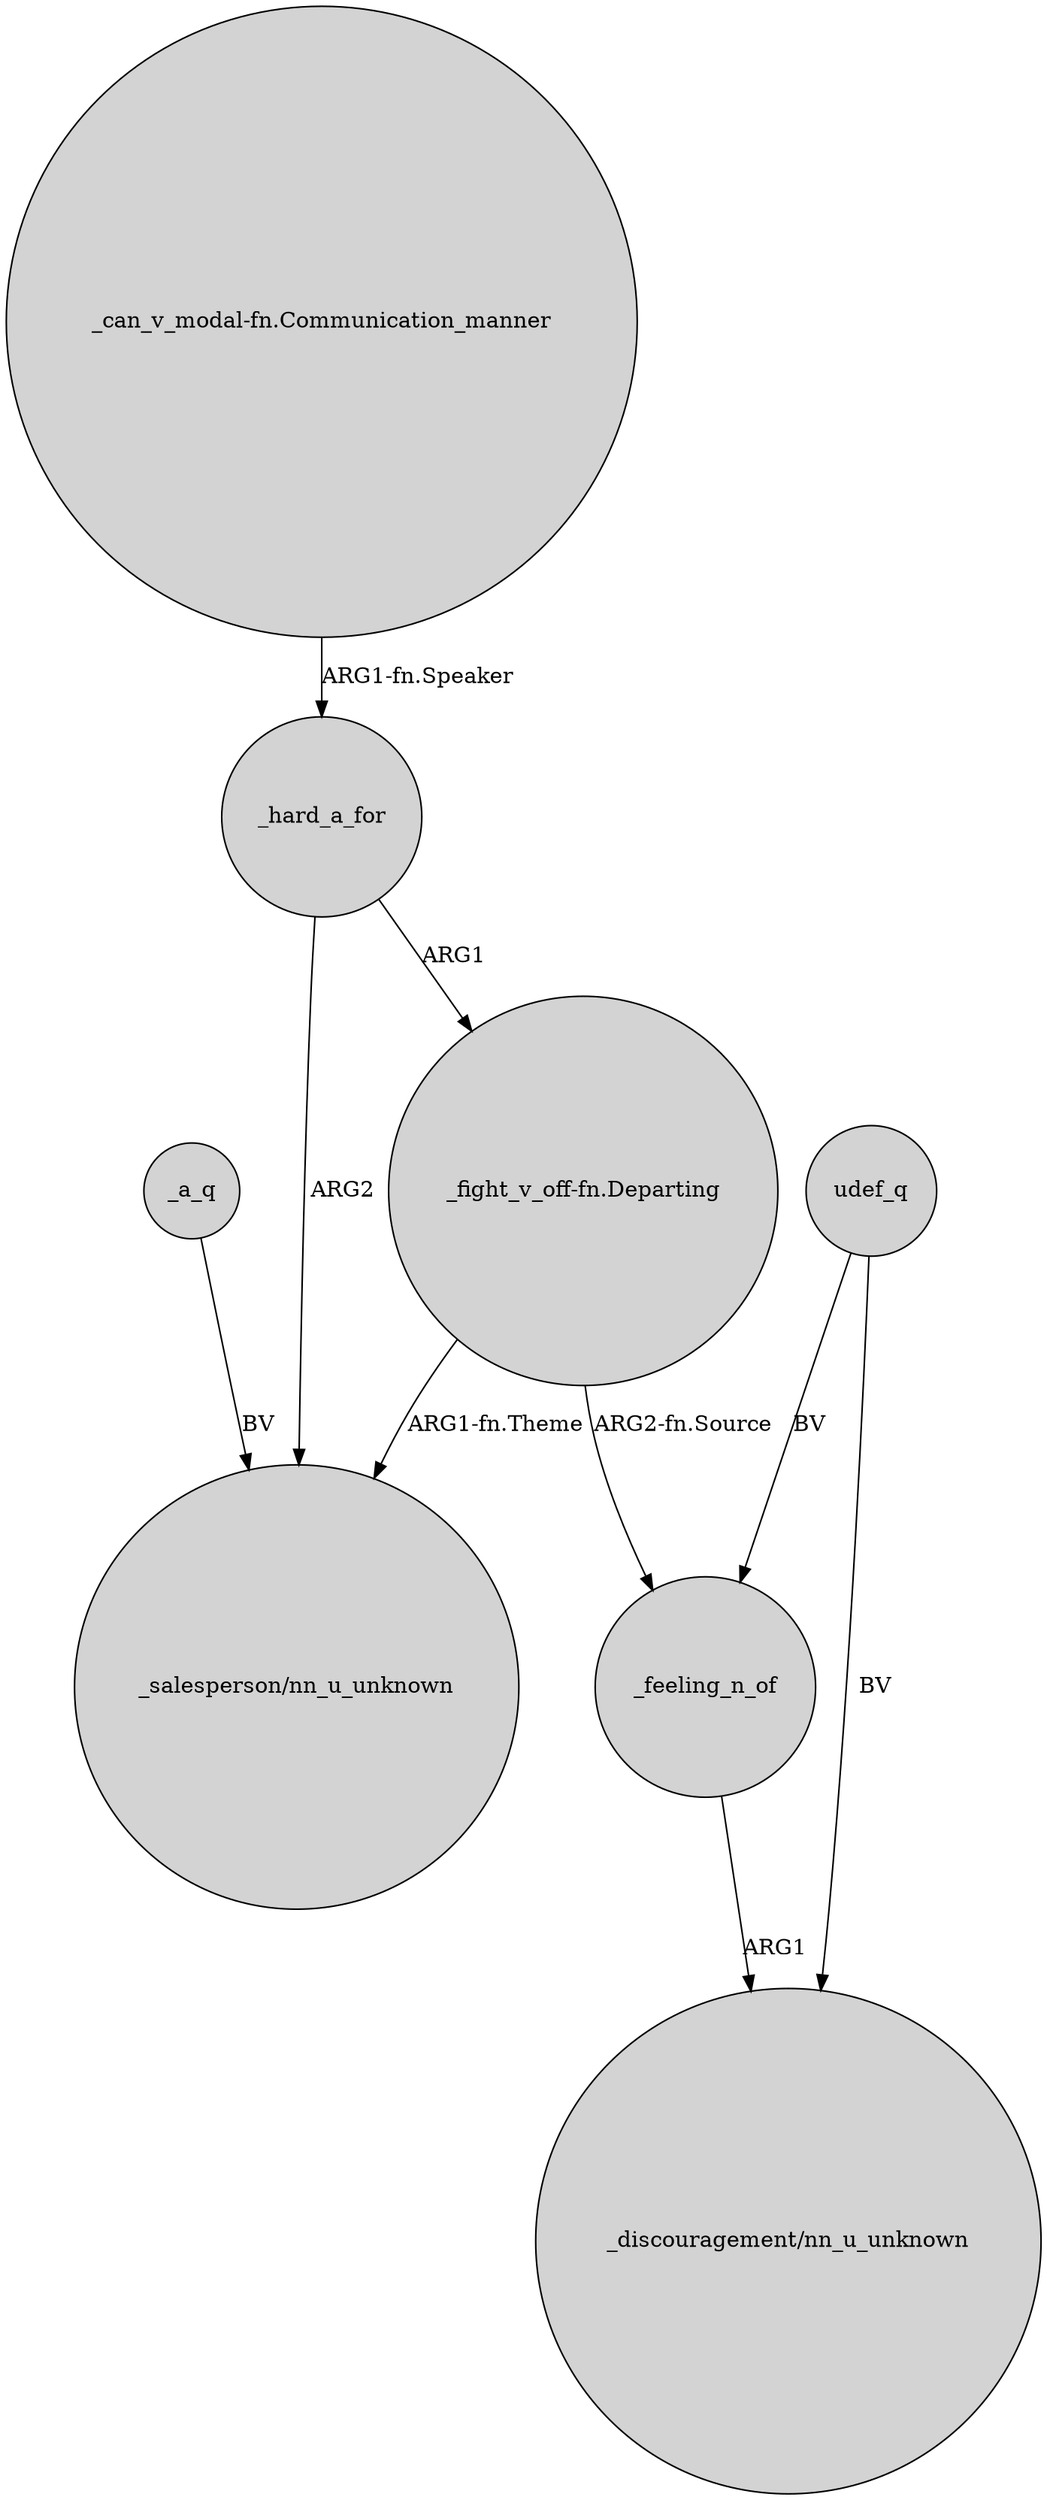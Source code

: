 digraph {
	node [shape=circle style=filled]
	_a_q -> "_salesperson/nn_u_unknown" [label=BV]
	_hard_a_for -> "_fight_v_off-fn.Departing" [label=ARG1]
	udef_q -> "_discouragement/nn_u_unknown" [label=BV]
	udef_q -> _feeling_n_of [label=BV]
	_hard_a_for -> "_salesperson/nn_u_unknown" [label=ARG2]
	_feeling_n_of -> "_discouragement/nn_u_unknown" [label=ARG1]
	"_fight_v_off-fn.Departing" -> _feeling_n_of [label="ARG2-fn.Source"]
	"_fight_v_off-fn.Departing" -> "_salesperson/nn_u_unknown" [label="ARG1-fn.Theme"]
	"_can_v_modal-fn.Communication_manner" -> _hard_a_for [label="ARG1-fn.Speaker"]
}
